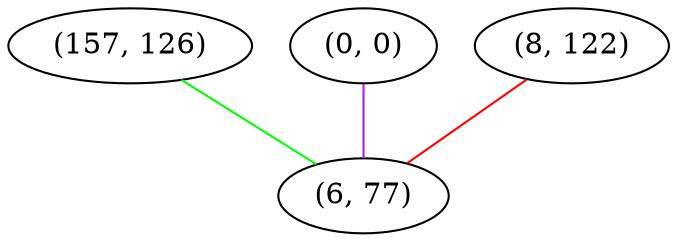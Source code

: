 graph "" {
"(157, 126)";
"(0, 0)";
"(8, 122)";
"(6, 77)";
"(157, 126)" -- "(6, 77)"  [color=green, key=0, weight=2];
"(0, 0)" -- "(6, 77)"  [color=purple, key=0, weight=4];
"(8, 122)" -- "(6, 77)"  [color=red, key=0, weight=1];
}
